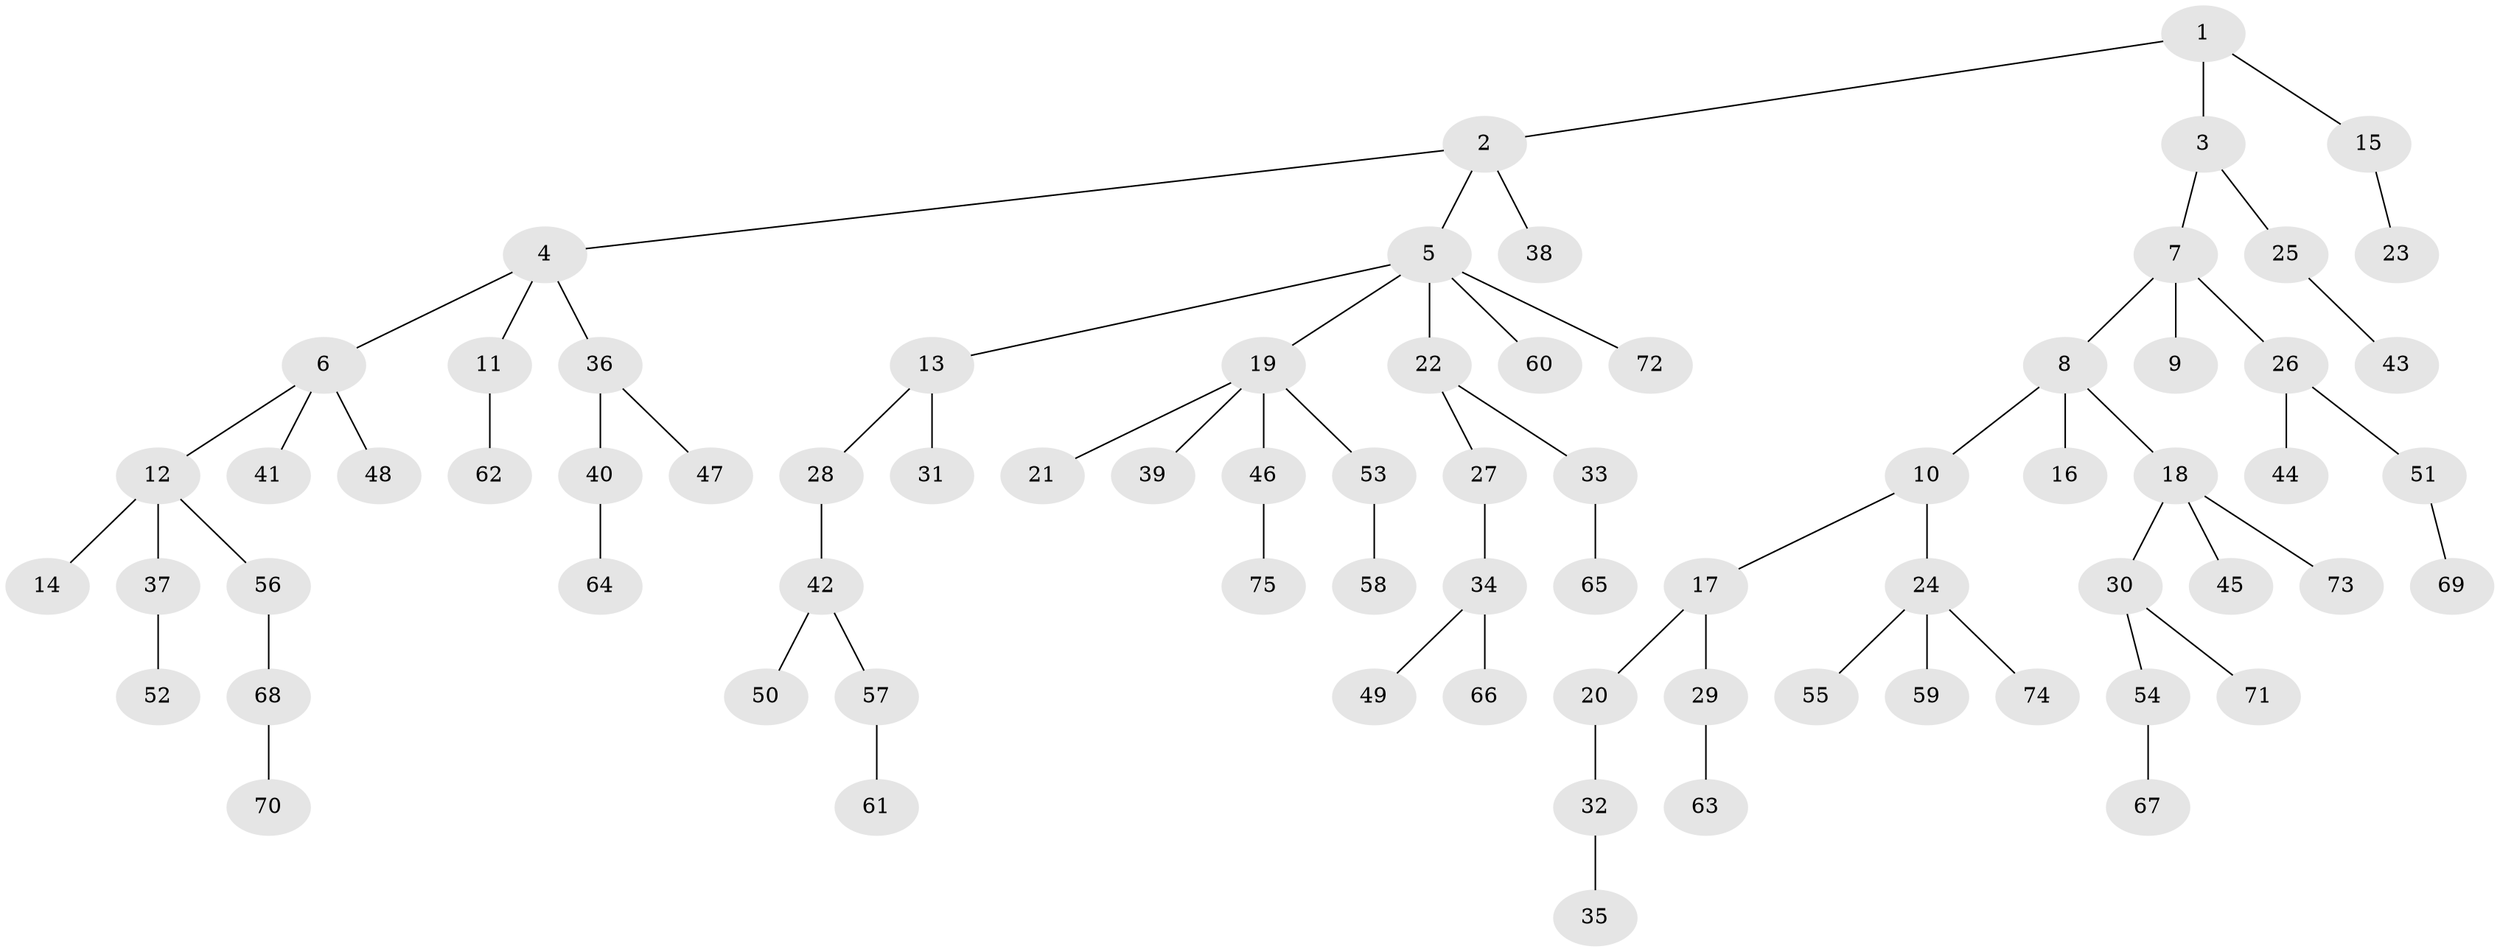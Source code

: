 // coarse degree distribution, {3: 0.20408163265306123, 6: 0.02040816326530612, 7: 0.02040816326530612, 5: 0.04081632653061224, 1: 0.5918367346938775, 2: 0.10204081632653061, 4: 0.02040816326530612}
// Generated by graph-tools (version 1.1) at 2025/24/03/03/25 07:24:06]
// undirected, 75 vertices, 74 edges
graph export_dot {
graph [start="1"]
  node [color=gray90,style=filled];
  1;
  2;
  3;
  4;
  5;
  6;
  7;
  8;
  9;
  10;
  11;
  12;
  13;
  14;
  15;
  16;
  17;
  18;
  19;
  20;
  21;
  22;
  23;
  24;
  25;
  26;
  27;
  28;
  29;
  30;
  31;
  32;
  33;
  34;
  35;
  36;
  37;
  38;
  39;
  40;
  41;
  42;
  43;
  44;
  45;
  46;
  47;
  48;
  49;
  50;
  51;
  52;
  53;
  54;
  55;
  56;
  57;
  58;
  59;
  60;
  61;
  62;
  63;
  64;
  65;
  66;
  67;
  68;
  69;
  70;
  71;
  72;
  73;
  74;
  75;
  1 -- 2;
  1 -- 3;
  1 -- 15;
  2 -- 4;
  2 -- 5;
  2 -- 38;
  3 -- 7;
  3 -- 25;
  4 -- 6;
  4 -- 11;
  4 -- 36;
  5 -- 13;
  5 -- 19;
  5 -- 22;
  5 -- 60;
  5 -- 72;
  6 -- 12;
  6 -- 41;
  6 -- 48;
  7 -- 8;
  7 -- 9;
  7 -- 26;
  8 -- 10;
  8 -- 16;
  8 -- 18;
  10 -- 17;
  10 -- 24;
  11 -- 62;
  12 -- 14;
  12 -- 37;
  12 -- 56;
  13 -- 28;
  13 -- 31;
  15 -- 23;
  17 -- 20;
  17 -- 29;
  18 -- 30;
  18 -- 45;
  18 -- 73;
  19 -- 21;
  19 -- 39;
  19 -- 46;
  19 -- 53;
  20 -- 32;
  22 -- 27;
  22 -- 33;
  24 -- 55;
  24 -- 59;
  24 -- 74;
  25 -- 43;
  26 -- 44;
  26 -- 51;
  27 -- 34;
  28 -- 42;
  29 -- 63;
  30 -- 54;
  30 -- 71;
  32 -- 35;
  33 -- 65;
  34 -- 49;
  34 -- 66;
  36 -- 40;
  36 -- 47;
  37 -- 52;
  40 -- 64;
  42 -- 50;
  42 -- 57;
  46 -- 75;
  51 -- 69;
  53 -- 58;
  54 -- 67;
  56 -- 68;
  57 -- 61;
  68 -- 70;
}
